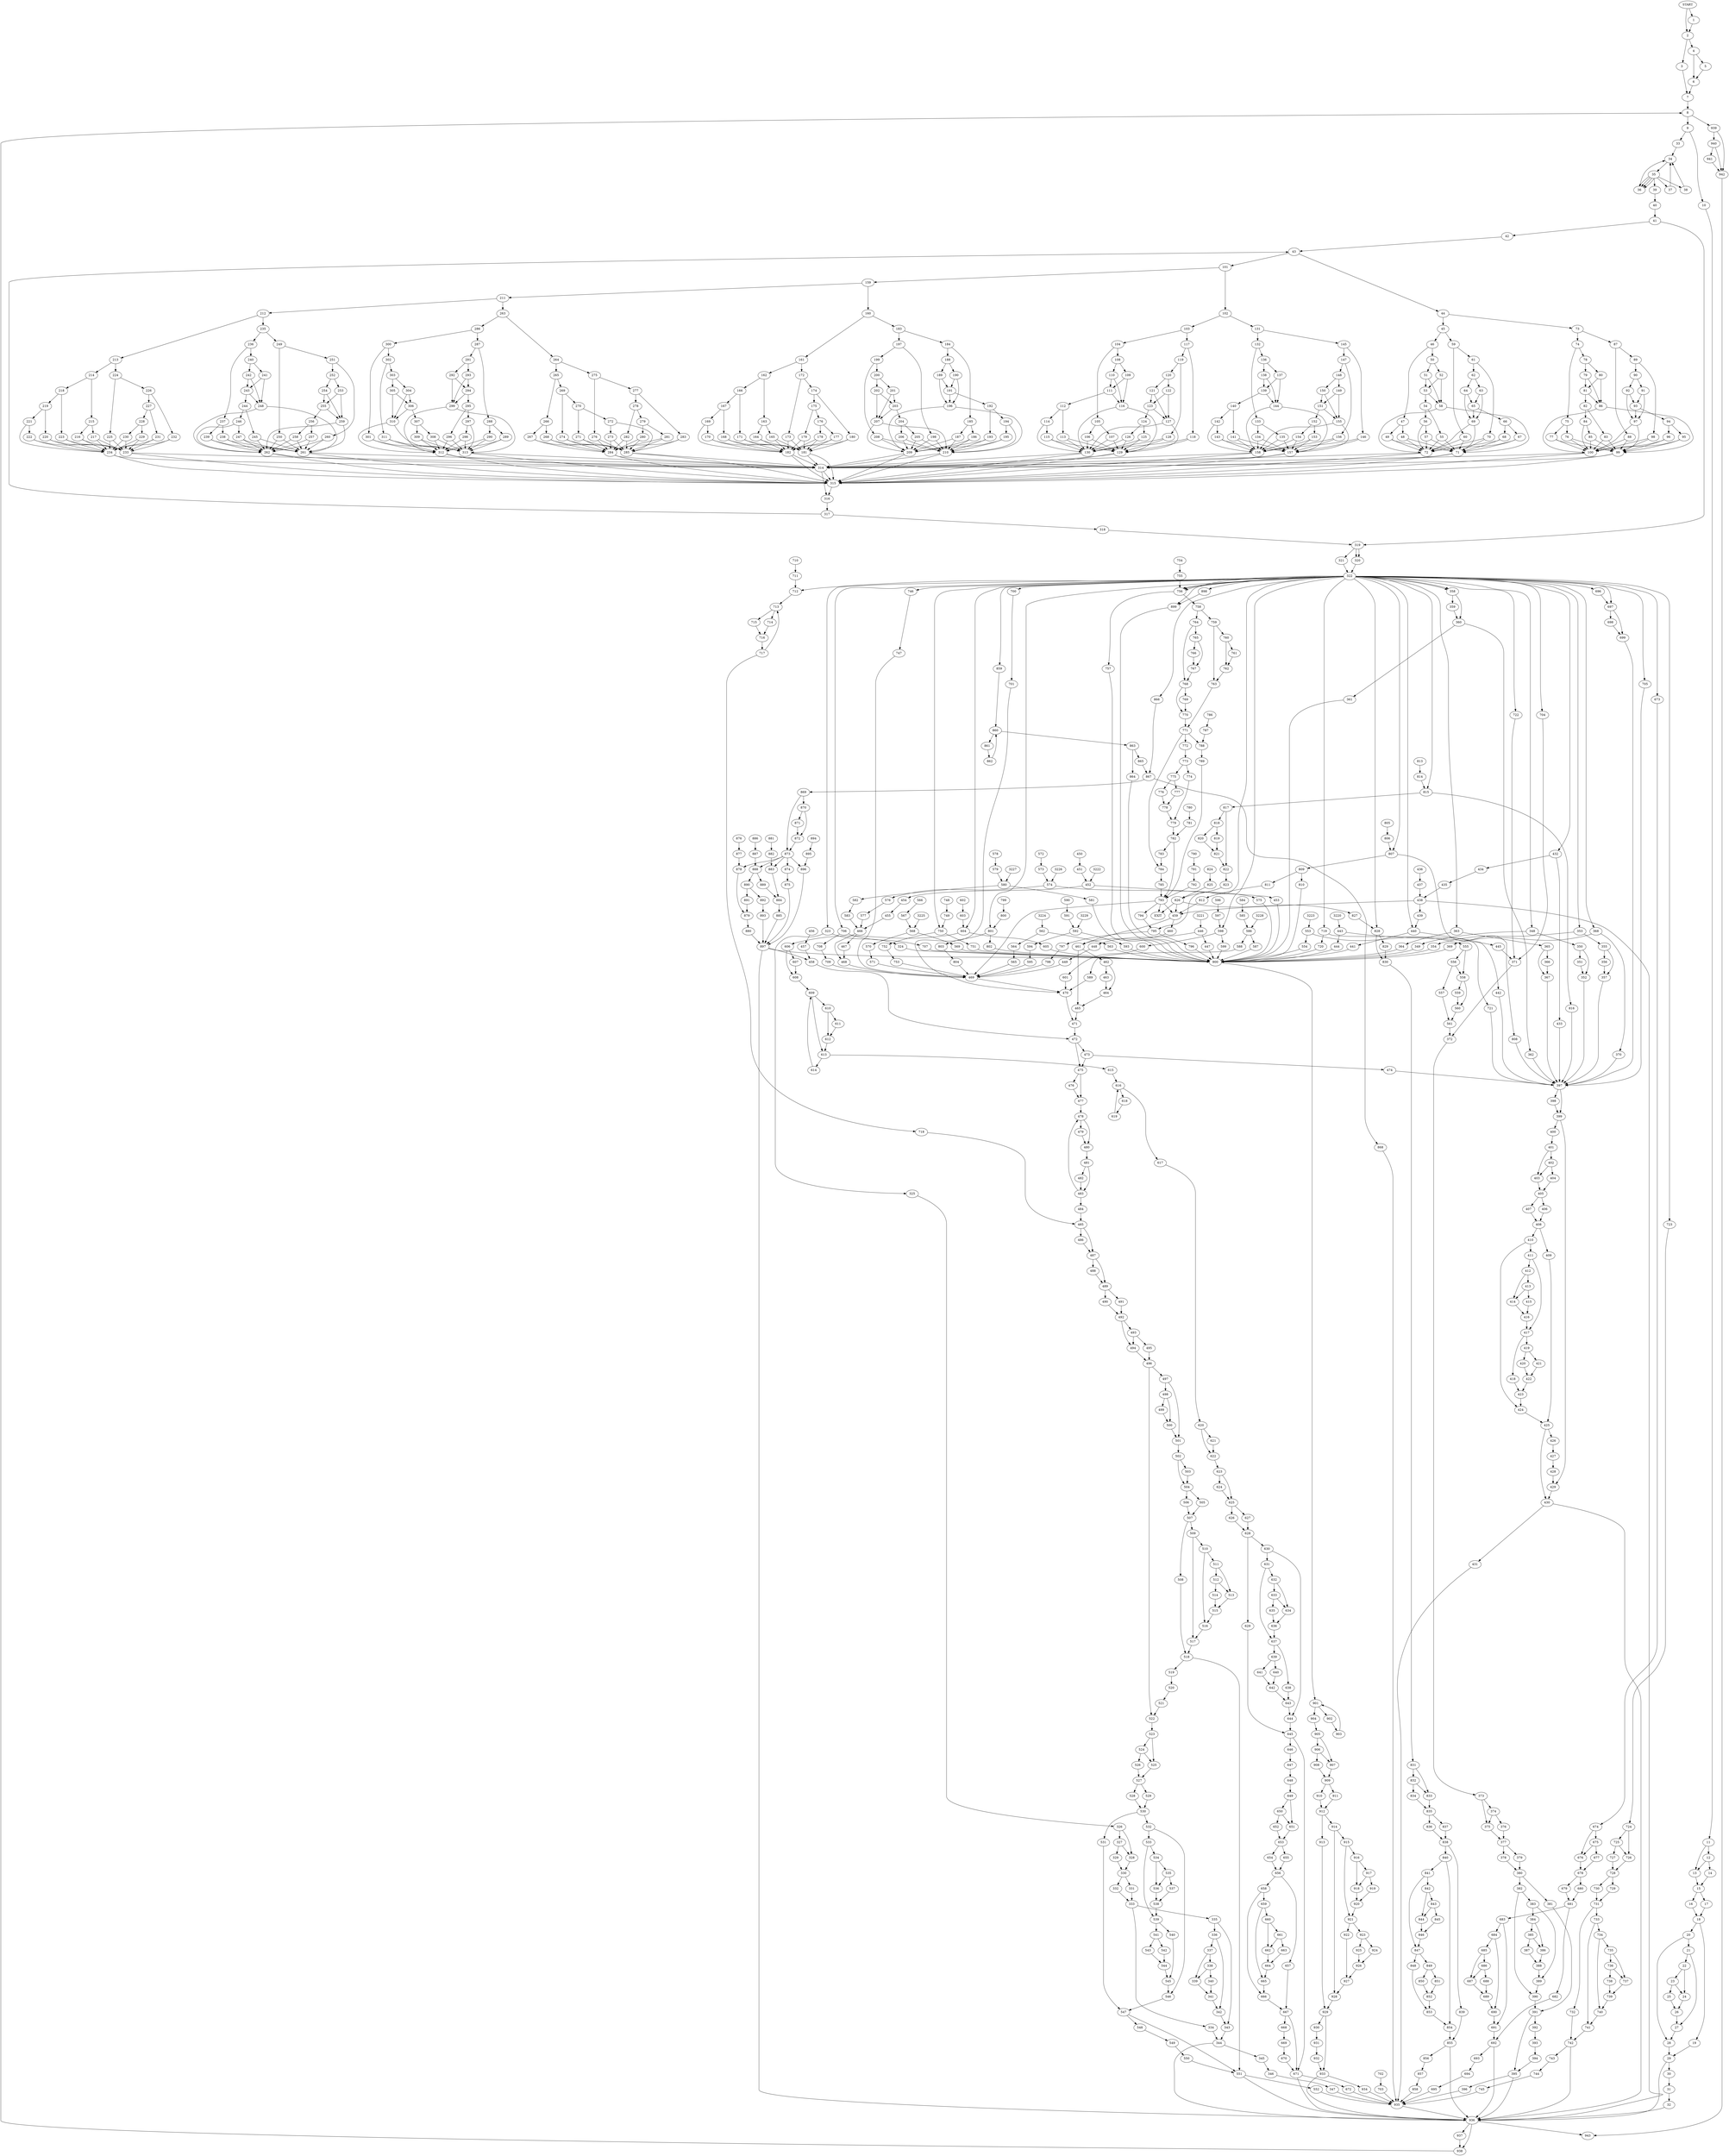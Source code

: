 digraph { 
0 [label="START"];
1;
2;
3;
4;
5;
6;
7;
8;
9;
10;
11;
12;
13;
14;
15;
16;
17;
18;
19;
20;
21;
22;
23;
24;
25;
26;
27;
28;
29;
30;
31;
32;
33;
34;
35;
36;
37;
38;
39;
40;
41;
42;
43;
44;
45;
46;
47;
48;
49;
50;
51;
52;
53;
54;
55;
56;
57;
58;
59;
60;
61;
62;
63;
64;
65;
66;
67;
68;
69;
70;
71;
72;
73;
74;
75;
76;
77;
78;
79;
80;
81;
82;
83;
84;
85;
86;
87;
88;
89;
90;
91;
92;
93;
94;
95;
96;
97;
98;
99;
100;
101;
102;
103;
104;
105;
106;
107;
108;
109;
110;
111;
112;
113;
114;
115;
116;
117;
118;
119;
120;
121;
122;
123;
124;
125;
126;
127;
128;
129;
130;
131;
132;
133;
134;
135;
136;
137;
138;
139;
140;
141;
142;
143;
144;
145;
146;
147;
148;
149;
150;
151;
152;
153;
154;
155;
156;
157;
158;
159;
160;
161;
162;
163;
164;
165;
166;
167;
168;
169;
170;
171;
172;
173;
174;
175;
176;
177;
178;
179;
180;
181;
182;
183;
184;
185;
186;
187;
188;
189;
190;
191;
192;
193;
194;
195;
196;
197;
198;
199;
200;
201;
202;
203;
204;
205;
206;
207;
208;
209;
210;
211;
212;
213;
214;
215;
216;
217;
218;
219;
220;
221;
222;
223;
224;
225;
226;
227;
228;
229;
230;
231;
232;
233;
234;
235;
236;
237;
238;
239;
240;
241;
242;
243;
244;
245;
246;
247;
248;
249;
250;
251;
252;
253;
254;
255;
256;
257;
258;
259;
260;
261;
262;
263;
264;
265;
266;
267;
268;
269;
270;
271;
272;
273;
274;
275;
276;
277;
278;
279;
280;
281;
282;
283;
284;
285;
286;
287;
288;
289;
290;
291;
292;
293;
294;
295;
296;
297;
298;
299;
300;
301;
302;
303;
304;
305;
306;
307;
308;
309;
310;
311;
312;
313;
314;
315;
316;
317;
318;
319;
320;
321;
322;
323;
324;
325;
326;
327;
328;
329;
330;
331;
332;
333;
334;
335;
336;
337;
338;
339;
340;
341;
342;
343;
344;
345;
346;
347;
348;
349;
350;
351;
352;
353;
354;
355;
356;
357;
358;
359;
360;
361;
362;
363;
364;
365;
366;
367;
368;
369;
370;
371;
372;
373;
374;
375;
376;
377;
378;
379;
380;
381;
382;
383;
384;
385;
386;
387;
388;
389;
390;
391;
392;
393;
394;
395;
396;
397;
398;
399;
400;
401;
402;
403;
404;
405;
406;
407;
408;
409;
410;
411;
412;
413;
414;
415;
416;
417;
418;
419;
420;
421;
422;
423;
424;
425;
426;
427;
428;
429;
430;
431;
432;
433;
434;
435;
436;
437;
438;
439;
440;
441;
442;
443;
444;
445;
446;
447;
448;
449;
450;
451;
452;
453;
454;
455;
456;
457;
458;
459;
460;
461;
462;
463;
464;
465;
466;
467;
468;
469;
470;
471;
472;
473;
474;
475;
476;
477;
478;
479;
480;
481;
482;
483;
484;
485;
486;
487;
488;
489;
490;
491;
492;
493;
494;
495;
496;
497;
498;
499;
500;
501;
502;
503;
504;
505;
506;
507;
508;
509;
510;
511;
512;
513;
514;
515;
516;
517;
518;
519;
520;
521;
522;
523;
524;
525;
526;
527;
528;
529;
530;
531;
532;
533;
534;
535;
536;
537;
538;
539;
540;
541;
542;
543;
544;
545;
546;
547;
548;
549;
550;
551;
552;
553;
554;
555;
556;
557;
558;
559;
560;
561;
562;
563;
564;
565;
566;
567;
568;
569;
570;
571;
572;
573;
574;
575;
576;
577;
578;
579;
580;
581;
582;
583;
584;
585;
586;
587;
588;
589;
590;
591;
592;
593;
594;
595;
596;
597;
598;
599;
600;
601;
602;
603;
604;
605;
606;
607;
608;
609;
610;
611;
612;
613;
614;
615;
616;
617;
618;
619;
620;
621;
622;
623;
624;
625;
626;
627;
628;
629;
630;
631;
632;
633;
634;
635;
636;
637;
638;
639;
640;
641;
642;
643;
644;
645;
646;
647;
648;
649;
650;
651;
652;
653;
654;
655;
656;
657;
658;
659;
660;
661;
662;
663;
664;
665;
666;
667;
668;
669;
670;
671;
672;
673;
674;
675;
676;
677;
678;
679;
680;
681;
682;
683;
684;
685;
686;
687;
688;
689;
690;
691;
692;
693;
694;
695;
696;
697;
698;
699;
700;
701;
702;
703;
704;
705;
706;
707;
708;
709;
710;
711;
712;
713;
714;
715;
716;
717;
718;
719;
720;
721;
722;
723;
724;
725;
726;
727;
728;
729;
730;
731;
732;
733;
734;
735;
736;
737;
738;
739;
740;
741;
742;
743;
744;
745;
746;
747;
748;
749;
750;
751;
752;
753;
754;
755;
756;
757;
758;
759;
760;
761;
762;
763;
764;
765;
766;
767;
768;
769;
770;
771;
772;
773;
774;
775;
776;
777;
778;
779;
780;
781;
782;
783;
784;
785;
786;
787;
788;
789;
790;
791;
792;
793;
794;
795;
796;
797;
798;
799;
800;
801;
802;
803;
804;
805;
806;
807;
808;
809;
810;
811;
812;
813;
814;
815;
816;
817;
818;
819;
820;
821;
822;
823;
824;
825;
826;
827;
828;
829;
830;
831;
832;
833;
834;
835;
836;
837;
838;
839;
840;
841;
842;
843;
844;
845;
846;
847;
848;
849;
850;
851;
852;
853;
854;
855;
856;
857;
858;
859;
860;
861;
862;
863;
864;
865;
866;
867;
868;
869;
870;
871;
872;
873;
874;
875;
876;
877;
878;
879;
880;
881;
882;
883;
884;
885;
886;
887;
888;
889;
890;
891;
892;
893;
894;
895;
896;
897;
898;
899;
900;
901;
902;
903;
904;
905;
906;
907;
908;
909;
910;
911;
912;
913;
914;
915;
916;
917;
918;
919;
920;
921;
922;
923;
924;
925;
926;
927;
928;
929;
930;
931;
932;
933;
934;
935;
936;
937;
938;
939;
940;
941;
942;
943;
944[label="EXIT"];
0 -> 2;
0 -> 1;
1 -> 2;
2 -> 3;
2 -> 4;
3 -> 7;
4 -> 5;
4 -> 6;
5 -> 6;
6 -> 7;
7 -> 8;
8 -> 9;
8 -> 939;
9 -> 10;
9 -> 33;
10 -> 11;
11 -> 13;
11 -> 12;
12 -> 13;
12 -> 14;
13 -> 15;
14 -> 15;
15 -> 16;
15 -> 17;
16 -> 18;
17 -> 18;
18 -> 19;
18 -> 20;
19 -> 29;
20 -> 21;
20 -> 28;
21 -> 22;
21 -> 27;
22 -> 24;
22 -> 23;
23 -> 24;
23 -> 25;
24 -> 26;
25 -> 26;
26 -> 27;
27 -> 28;
28 -> 29;
29 -> 936;
29 -> 30;
30 -> 31;
31 -> 32;
32 -> 936;
33 -> 34;
34 -> 35;
35 -> 39;
35 -> 36;
35:s2 -> 36;
35:s3 -> 36;
35:s4 -> 36;
35:s5 -> 37;
35:s6 -> 38;
36 -> 34;
37 -> 34;
38 -> 34;
39 -> 40;
40 -> 41;
41 -> 42;
41 -> 319;
42 -> 43;
43 -> 44;
43 -> 101;
44 -> 73;
44 -> 45;
45 -> 46;
45 -> 59;
46 -> 47;
46 -> 50;
47 -> 48;
47 -> 49;
48 -> 71;
48 -> 72;
49 -> 71;
49 -> 72;
50 -> 51;
50 -> 52;
51 -> 53;
51 -> 58;
52 -> 53;
52 -> 58;
53 -> 54;
53 -> 58;
54 -> 55;
54 -> 56;
55 -> 71;
55 -> 72;
56 -> 57;
56 -> 72;
57 -> 71;
57 -> 72;
58 -> 71;
58 -> 72;
59 -> 60;
59 -> 61;
60 -> 71;
60 -> 72;
61 -> 62;
61 -> 70;
62 -> 63;
62 -> 64;
63 -> 65;
63 -> 69;
64 -> 65;
64 -> 69;
65 -> 66;
65 -> 69;
66 -> 67;
66 -> 68;
67 -> 71;
67 -> 72;
68 -> 71;
68 -> 72;
69 -> 71;
69 -> 72;
70 -> 71;
70 -> 72;
71 -> 315;
71 -> 314;
72 -> 315;
72 -> 314;
73 -> 74;
73 -> 87;
74 -> 75;
74 -> 78;
75 -> 76;
75 -> 77;
76 -> 99;
76 -> 100;
77 -> 99;
77 -> 100;
78 -> 79;
78 -> 80;
79 -> 81;
79 -> 86;
80 -> 81;
80 -> 86;
81 -> 82;
81 -> 86;
82 -> 83;
82 -> 84;
83 -> 99;
83 -> 100;
84 -> 85;
84 -> 100;
85 -> 99;
85 -> 100;
86 -> 99;
86 -> 100;
87 -> 88;
87 -> 89;
88 -> 99;
88 -> 100;
89 -> 90;
89 -> 98;
90 -> 91;
90 -> 92;
91 -> 93;
91 -> 97;
92 -> 93;
92 -> 97;
93 -> 94;
93 -> 97;
94 -> 95;
94 -> 96;
95 -> 99;
95 -> 100;
96 -> 99;
96 -> 100;
97 -> 99;
97 -> 100;
98 -> 99;
98 -> 100;
99 -> 315;
99 -> 314;
100 -> 315;
100 -> 314;
101 -> 102;
101 -> 159;
102 -> 131;
102 -> 103;
103 -> 104;
103 -> 117;
104 -> 105;
104 -> 108;
105 -> 106;
105 -> 107;
106 -> 129;
106 -> 130;
107 -> 129;
107 -> 130;
108 -> 109;
108 -> 110;
109 -> 111;
109 -> 116;
110 -> 111;
110 -> 116;
111 -> 112;
111 -> 116;
112 -> 113;
112 -> 114;
113 -> 129;
113 -> 130;
114 -> 115;
114 -> 130;
115 -> 129;
115 -> 130;
116 -> 129;
116 -> 130;
117 -> 118;
117 -> 119;
118 -> 129;
118 -> 130;
119 -> 120;
119 -> 128;
120 -> 121;
120 -> 122;
121 -> 123;
121 -> 127;
122 -> 123;
122 -> 127;
123 -> 124;
123 -> 127;
124 -> 125;
124 -> 126;
125 -> 129;
125 -> 130;
126 -> 129;
126 -> 130;
127 -> 129;
127 -> 130;
128 -> 129;
128 -> 130;
129 -> 315;
129 -> 314;
130 -> 315;
130 -> 314;
131 -> 132;
131 -> 145;
132 -> 133;
132 -> 136;
133 -> 134;
133 -> 135;
134 -> 157;
134 -> 158;
135 -> 157;
135 -> 158;
136 -> 137;
136 -> 138;
137 -> 139;
137 -> 144;
138 -> 139;
138 -> 144;
139 -> 140;
139 -> 144;
140 -> 141;
140 -> 142;
141 -> 157;
141 -> 158;
142 -> 143;
142 -> 158;
143 -> 157;
143 -> 158;
144 -> 157;
144 -> 158;
145 -> 146;
145 -> 147;
146 -> 157;
146 -> 158;
147 -> 148;
147 -> 156;
148 -> 149;
148 -> 150;
149 -> 151;
149 -> 155;
150 -> 151;
150 -> 155;
151 -> 152;
151 -> 155;
152 -> 153;
152 -> 154;
153 -> 157;
153 -> 158;
154 -> 157;
154 -> 158;
155 -> 157;
155 -> 158;
156 -> 157;
156 -> 158;
157 -> 315;
157 -> 314;
158 -> 315;
158 -> 314;
159 -> 160;
159 -> 211;
160 -> 161;
160 -> 183;
161 -> 162;
161 -> 172;
162 -> 163;
162 -> 166;
163 -> 164;
163 -> 165;
164 -> 181;
164 -> 182;
165 -> 181;
165 -> 182;
166 -> 167;
166 -> 171;
167 -> 168;
167 -> 169;
168 -> 181;
168 -> 182;
169 -> 170;
169 -> 182;
170 -> 181;
170 -> 182;
171 -> 181;
171 -> 182;
172 -> 173;
172 -> 174;
173 -> 181;
173 -> 182;
174 -> 175;
174 -> 180;
175 -> 176;
175 -> 179;
176 -> 177;
176 -> 178;
177 -> 181;
177 -> 182;
178 -> 181;
178 -> 182;
179 -> 181;
179 -> 182;
180 -> 181;
180 -> 182;
181 -> 315;
181 -> 314;
182 -> 315;
182 -> 314;
183 -> 184;
183 -> 197;
184 -> 185;
184 -> 188;
185 -> 186;
185 -> 187;
186 -> 209;
186 -> 210;
187 -> 209;
187 -> 210;
188 -> 189;
188 -> 190;
189 -> 191;
189 -> 196;
190 -> 191;
190 -> 196;
191 -> 192;
191 -> 196;
192 -> 193;
192 -> 194;
193 -> 209;
193 -> 210;
194 -> 195;
194 -> 210;
195 -> 209;
195 -> 210;
196 -> 209;
196 -> 210;
197 -> 198;
197 -> 199;
198 -> 209;
198 -> 210;
199 -> 200;
199 -> 208;
200 -> 201;
200 -> 202;
201 -> 203;
201 -> 207;
202 -> 203;
202 -> 207;
203 -> 204;
203 -> 207;
204 -> 205;
204 -> 206;
205 -> 209;
205 -> 210;
206 -> 209;
206 -> 210;
207 -> 209;
207 -> 210;
208 -> 209;
208 -> 210;
209 -> 315;
209 -> 314;
210 -> 315;
210 -> 314;
211 -> 212;
211 -> 263;
212 -> 213;
212 -> 235;
213 -> 214;
213 -> 224;
214 -> 215;
214 -> 218;
215 -> 216;
215 -> 217;
216 -> 233;
216 -> 234;
217 -> 233;
217 -> 234;
218 -> 219;
218 -> 223;
219 -> 220;
219 -> 221;
220 -> 233;
220 -> 234;
221 -> 222;
221 -> 234;
222 -> 233;
222 -> 234;
223 -> 233;
223 -> 234;
224 -> 225;
224 -> 226;
225 -> 233;
225 -> 234;
226 -> 227;
226 -> 232;
227 -> 228;
227 -> 231;
228 -> 229;
228 -> 230;
229 -> 233;
229 -> 234;
230 -> 233;
230 -> 234;
231 -> 233;
231 -> 234;
232 -> 233;
232 -> 234;
233 -> 315;
233 -> 314;
234 -> 315;
234 -> 314;
235 -> 236;
235 -> 249;
236 -> 237;
236 -> 240;
237 -> 238;
237 -> 239;
238 -> 261;
238 -> 262;
239 -> 261;
239 -> 262;
240 -> 241;
240 -> 242;
241 -> 243;
241 -> 248;
242 -> 243;
242 -> 248;
243 -> 244;
243 -> 248;
244 -> 245;
244 -> 246;
245 -> 261;
245 -> 262;
246 -> 247;
246 -> 262;
247 -> 261;
247 -> 262;
248 -> 261;
248 -> 262;
249 -> 250;
249 -> 251;
250 -> 261;
250 -> 262;
251 -> 252;
251 -> 260;
252 -> 253;
252 -> 254;
253 -> 255;
253 -> 259;
254 -> 255;
254 -> 259;
255 -> 256;
255 -> 259;
256 -> 257;
256 -> 258;
257 -> 261;
257 -> 262;
258 -> 261;
258 -> 262;
259 -> 261;
259 -> 262;
260 -> 261;
260 -> 262;
261 -> 315;
261 -> 314;
262 -> 315;
262 -> 314;
263 -> 264;
263 -> 286;
264 -> 265;
264 -> 275;
265 -> 266;
265 -> 269;
266 -> 267;
266 -> 268;
267 -> 284;
267 -> 285;
268 -> 284;
268 -> 285;
269 -> 270;
269 -> 274;
270 -> 271;
270 -> 272;
271 -> 284;
271 -> 285;
272 -> 273;
272 -> 285;
273 -> 284;
273 -> 285;
274 -> 284;
274 -> 285;
275 -> 276;
275 -> 277;
276 -> 284;
276 -> 285;
277 -> 278;
277 -> 283;
278 -> 279;
278 -> 282;
279 -> 280;
279 -> 281;
280 -> 284;
280 -> 285;
281 -> 284;
281 -> 285;
282 -> 284;
282 -> 285;
283 -> 284;
283 -> 285;
284 -> 315;
284 -> 314;
285 -> 315;
285 -> 314;
286 -> 287;
286 -> 300;
287 -> 288;
287 -> 291;
288 -> 289;
288 -> 290;
289 -> 312;
289 -> 313;
290 -> 312;
290 -> 313;
291 -> 292;
291 -> 293;
292 -> 294;
292 -> 299;
293 -> 294;
293 -> 299;
294 -> 295;
294 -> 299;
295 -> 296;
295 -> 297;
296 -> 312;
296 -> 313;
297 -> 298;
297 -> 313;
298 -> 312;
298 -> 313;
299 -> 312;
299 -> 313;
300 -> 301;
300 -> 302;
301 -> 312;
301 -> 313;
302 -> 303;
302 -> 311;
303 -> 304;
303 -> 305;
304 -> 306;
304 -> 310;
305 -> 306;
305 -> 310;
306 -> 307;
306 -> 310;
307 -> 308;
307 -> 309;
308 -> 312;
308 -> 313;
309 -> 312;
309 -> 313;
310 -> 312;
310 -> 313;
311 -> 312;
311 -> 313;
312 -> 315;
312 -> 314;
313 -> 315;
313 -> 314;
314 -> 315;
314 -> 316;
315 -> 316;
316 -> 317;
317 -> 43;
317 -> 318;
318 -> 319;
319 -> 321;
319 -> 320;
319:s2 -> 320;
320 -> 322;
321 -> 322;
322 -> 899;
322 -> 323;
322:s2 -> 348;
322:s3 -> 353;
322:s4 -> 358;
322:s5 -> 358;
322:s6 -> 363;
322:s7 -> 368;
322:s8 -> 432;
322:s9 -> 440;
3220 -> 443;
3221 -> 446;
3222 -> 452;
3223 -> 553;
3224 -> 562;
3225 -> 568;
3226 -> 574;
3227 -> 580;
3228 -> 586;
3229 -> 592;
322:s20 -> 598;
322:s21 -> 604;
322:s22 -> 673;
322:s23 -> 696;
322:s24 -> 697;
322:s25 -> 700;
322:s26 -> 704;
322:s27 -> 705;
322:s28 -> 706;
322:s29 -> 712;
322:s30 -> 719;
322:s31 -> 722;
322:s32 -> 723;
322:s33 -> 746;
322:s34 -> 750;
322:s35 -> 756;
322:s36 -> 756;
322:s37 -> 756;
322:s38 -> 795;
322:s39 -> 801;
322:s40 -> 807;
322:s41 -> 815;
322:s42 -> 828;
322:s43 -> 859;
322:s44 -> 866;
322:s45 -> 898;
323 -> 324;
323 -> 325;
324 -> 900;
325 -> 326;
326 -> 328;
326 -> 327;
327 -> 328;
327 -> 329;
328 -> 330;
329 -> 330;
330 -> 331;
330 -> 332;
331 -> 333;
332 -> 333;
333 -> 334;
333 -> 335;
334 -> 344;
335 -> 336;
335 -> 343;
336 -> 337;
336 -> 342;
337 -> 339;
337 -> 338;
338 -> 339;
338 -> 340;
339 -> 341;
340 -> 341;
341 -> 342;
342 -> 343;
343 -> 344;
344 -> 936;
344 -> 345;
345 -> 346;
346 -> 347;
347 -> 935;
348 -> 349;
348 -> 350;
349 -> 900;
350 -> 351;
350 -> 352;
351 -> 352;
352 -> 397;
353 -> 354;
353 -> 355;
354 -> 900;
355 -> 356;
355 -> 357;
356 -> 357;
357 -> 397;
358 -> 359;
358 -> 360;
359 -> 360;
360 -> 361;
360 -> 362;
361 -> 900;
362 -> 397;
363 -> 364;
363 -> 365;
364 -> 900;
365 -> 366;
365 -> 367;
366 -> 367;
367 -> 397;
368 -> 369;
368 -> 370;
369 -> 900;
370 -> 397;
371 -> 372;
372 -> 373;
373 -> 375;
373 -> 374;
374 -> 375;
374 -> 376;
375 -> 377;
376 -> 377;
377 -> 378;
377 -> 379;
378 -> 380;
379 -> 380;
380 -> 381;
380 -> 382;
381 -> 391;
382 -> 383;
382 -> 390;
383 -> 384;
383 -> 389;
384 -> 386;
384 -> 385;
385 -> 386;
385 -> 387;
386 -> 388;
387 -> 388;
388 -> 389;
389 -> 390;
390 -> 391;
391 -> 395;
391 -> 392;
392 -> 393;
393 -> 394;
394 -> 395;
395 -> 936;
395 -> 396;
396 -> 935;
397 -> 398;
397 -> 399;
398 -> 399;
399 -> 400;
399 -> 429;
400 -> 401;
401 -> 403;
401 -> 402;
402 -> 403;
402 -> 404;
403 -> 405;
404 -> 405;
405 -> 406;
405 -> 407;
406 -> 408;
407 -> 408;
408 -> 409;
408 -> 410;
409 -> 425;
410 -> 411;
410 -> 424;
411 -> 412;
411 -> 417;
412 -> 414;
412 -> 413;
413 -> 414;
413 -> 415;
414 -> 416;
415 -> 416;
416 -> 417;
417 -> 418;
417 -> 419;
418 -> 423;
419 -> 420;
419 -> 421;
420 -> 422;
421 -> 422;
422 -> 423;
423 -> 424;
424 -> 425;
425 -> 430;
425 -> 426;
426 -> 427;
427 -> 428;
428 -> 429;
429 -> 430;
430 -> 936;
430 -> 431;
431 -> 935;
432 -> 433;
432 -> 434;
433 -> 397;
434 -> 435;
435 -> 438;
436 -> 437;
437 -> 438;
438 -> 936;
438 -> 439;
438:s2 -> 459;
439 -> 440;
440 -> 441;
440 -> 442;
441 -> 900;
442 -> 397;
443 -> 444;
443 -> 445;
444 -> 900;
445 -> 371;
446 -> 447;
446 -> 448;
447 -> 900;
448 -> 449;
449 -> 469;
450 -> 451;
451 -> 452;
452 -> 453;
452 -> 454;
453 -> 900;
454 -> 455;
455 -> 466;
456 -> 457;
457 -> 458;
458 -> 472;
459 -> 460;
459 -> 461;
460 -> 461;
461 -> 462;
461 -> 465;
462 -> 464;
462 -> 463;
463 -> 464;
464 -> 465;
465 -> 471;
466 -> 467;
466 -> 468;
467 -> 468;
468 -> 469;
469 -> 470;
470 -> 471;
471 -> 472;
472 -> 473;
472 -> 475;
473 -> 475;
473 -> 474;
474 -> 397;
475 -> 476;
475 -> 477;
476 -> 477;
477 -> 478;
478 -> 479;
478 -> 480;
479 -> 480;
480 -> 481;
481 -> 483;
481 -> 482;
482 -> 483;
483 -> 478;
483 -> 484;
484 -> 485;
485 -> 486;
485 -> 487;
486 -> 487;
487 -> 488;
487 -> 489;
488 -> 489;
489 -> 490;
489 -> 491;
490 -> 492;
491 -> 492;
492 -> 494;
492 -> 493;
493 -> 494;
493 -> 495;
494 -> 496;
495 -> 496;
496 -> 497;
496 -> 522;
497 -> 498;
497 -> 501;
498 -> 499;
498 -> 500;
499 -> 500;
500 -> 501;
501 -> 502;
502 -> 504;
502 -> 503;
503 -> 504;
504 -> 505;
504 -> 506;
505 -> 507;
506 -> 507;
507 -> 508;
507 -> 509;
508 -> 518;
509 -> 510;
509 -> 517;
510 -> 511;
510 -> 516;
511 -> 513;
511 -> 512;
512 -> 513;
512 -> 514;
513 -> 515;
514 -> 515;
515 -> 516;
516 -> 517;
517 -> 518;
518 -> 551;
518 -> 519;
519 -> 520;
520 -> 521;
521 -> 522;
522 -> 523;
523 -> 525;
523 -> 524;
524 -> 525;
524 -> 526;
525 -> 527;
526 -> 527;
527 -> 528;
527 -> 529;
528 -> 530;
529 -> 530;
530 -> 531;
530 -> 532;
531 -> 547;
532 -> 533;
532 -> 546;
533 -> 534;
533 -> 539;
534 -> 536;
534 -> 535;
535 -> 536;
535 -> 537;
536 -> 538;
537 -> 538;
538 -> 539;
539 -> 540;
539 -> 541;
540 -> 545;
541 -> 542;
541 -> 543;
542 -> 544;
543 -> 544;
544 -> 545;
545 -> 546;
546 -> 547;
547 -> 551;
547 -> 548;
548 -> 549;
549 -> 550;
550 -> 551;
551 -> 936;
551 -> 552;
552 -> 935;
553 -> 554;
553 -> 555;
554 -> 900;
555 -> 556;
555 -> 558;
556 -> 557;
556 -> 558;
557 -> 561;
558 -> 559;
558 -> 560;
559 -> 560;
560 -> 561;
561 -> 372;
562 -> 563;
562 -> 564;
563 -> 900;
564 -> 565;
565 -> 469;
566 -> 567;
567 -> 568;
568 -> 569;
568 -> 570;
569 -> 900;
570 -> 571;
571 -> 469;
572 -> 573;
573 -> 574;
574 -> 575;
574 -> 576;
575 -> 900;
576 -> 577;
577 -> 466;
578 -> 579;
579 -> 580;
580 -> 581;
580 -> 582;
581 -> 900;
582 -> 583;
583 -> 466;
584 -> 585;
585 -> 586;
586 -> 587;
586 -> 588;
587 -> 900;
588 -> 589;
589 -> 470;
590 -> 591;
591 -> 592;
592 -> 593;
592 -> 594;
593 -> 900;
594 -> 595;
595 -> 469;
596 -> 597;
597 -> 598;
598 -> 599;
598 -> 600;
599 -> 900;
600 -> 601;
601 -> 470;
602 -> 603;
603 -> 604;
604 -> 605;
604 -> 606;
605 -> 900;
606 -> 607;
606 -> 608;
607 -> 608;
608 -> 609;
609 -> 613;
609 -> 610;
610 -> 611;
610 -> 612;
611 -> 612;
612 -> 613;
613 -> 614;
613 -> 615;
614 -> 609;
615 -> 616;
616 -> 618;
616 -> 617;
617 -> 620;
618 -> 619;
619 -> 616;
620 -> 622;
620 -> 621;
621 -> 622;
622 -> 623;
623 -> 625;
623 -> 624;
624 -> 625;
625 -> 626;
625 -> 627;
626 -> 628;
627 -> 628;
628 -> 629;
628 -> 630;
629 -> 645;
630 -> 631;
630 -> 644;
631 -> 632;
631 -> 637;
632 -> 634;
632 -> 633;
633 -> 634;
633 -> 635;
634 -> 636;
635 -> 636;
636 -> 637;
637 -> 638;
637 -> 639;
638 -> 643;
639 -> 640;
639 -> 641;
640 -> 642;
641 -> 642;
642 -> 643;
643 -> 644;
644 -> 645;
645 -> 671;
645 -> 646;
646 -> 647;
647 -> 648;
648 -> 649;
649 -> 651;
649 -> 650;
650 -> 651;
650 -> 652;
651 -> 653;
652 -> 653;
653 -> 654;
653 -> 655;
654 -> 656;
655 -> 656;
656 -> 657;
656 -> 658;
657 -> 667;
658 -> 659;
658 -> 666;
659 -> 660;
659 -> 665;
660 -> 662;
660 -> 661;
661 -> 662;
661 -> 663;
662 -> 664;
663 -> 664;
664 -> 665;
665 -> 666;
666 -> 667;
667 -> 671;
667 -> 668;
668 -> 669;
669 -> 670;
670 -> 671;
671 -> 936;
671 -> 672;
672 -> 935;
673 -> 674;
674 -> 676;
674 -> 675;
675 -> 676;
675 -> 677;
676 -> 678;
677 -> 678;
678 -> 679;
678 -> 680;
679 -> 681;
680 -> 681;
681 -> 682;
681 -> 683;
682 -> 692;
683 -> 684;
683 -> 691;
684 -> 685;
684 -> 690;
685 -> 687;
685 -> 686;
686 -> 687;
686 -> 688;
687 -> 689;
688 -> 689;
689 -> 690;
690 -> 691;
691 -> 692;
692 -> 936;
692 -> 693;
693 -> 694;
694 -> 695;
695 -> 935;
696 -> 697;
697 -> 698;
697 -> 699;
698 -> 699;
699 -> 397;
700 -> 701;
701 -> 470;
702 -> 703;
703 -> 935;
704 -> 371;
705 -> 397;
706 -> 707;
706 -> 708;
707 -> 900;
708 -> 709;
709 -> 469;
710 -> 711;
711 -> 712;
712 -> 713;
713 -> 714;
713 -> 715;
714 -> 716;
715 -> 716;
716 -> 717;
717 -> 713;
717 -> 718;
718 -> 485;
719 -> 720;
719 -> 721;
720 -> 900;
721 -> 397;
722 -> 371;
723 -> 724;
724 -> 726;
724 -> 725;
725 -> 726;
725 -> 727;
726 -> 728;
727 -> 728;
728 -> 729;
728 -> 730;
729 -> 731;
730 -> 731;
731 -> 732;
731 -> 733;
732 -> 742;
733 -> 734;
733 -> 741;
734 -> 735;
734 -> 740;
735 -> 737;
735 -> 736;
736 -> 737;
736 -> 738;
737 -> 739;
738 -> 739;
739 -> 740;
740 -> 741;
741 -> 742;
742 -> 936;
742 -> 743;
743 -> 744;
744 -> 745;
745 -> 935;
746 -> 747;
747 -> 469;
748 -> 749;
749 -> 750;
750 -> 751;
750 -> 752;
751 -> 900;
752 -> 753;
753 -> 469;
754 -> 755;
755 -> 756;
756 -> 757;
756 -> 758;
757 -> 900;
758 -> 759;
758 -> 764;
759 -> 760;
759 -> 763;
760 -> 762;
760 -> 761;
761 -> 762;
762 -> 763;
763 -> 771;
764 -> 765;
764 -> 768;
765 -> 767;
765 -> 766;
766 -> 767;
767 -> 768;
768 -> 769;
768 -> 770;
769 -> 770;
770 -> 771;
771 -> 788;
771 -> 772;
771:s2 -> 784;
772 -> 773;
773 -> 774;
773 -> 775;
774 -> 779;
775 -> 776;
775 -> 777;
776 -> 778;
777 -> 778;
778 -> 779;
779 -> 782;
780 -> 781;
781 -> 782;
782 -> 793;
782 -> 783;
783 -> 784;
784 -> 785;
785 -> 793;
786 -> 787;
787 -> 788;
788 -> 789;
789 -> 793;
790 -> 791;
791 -> 792;
792 -> 793;
793 -> 944;
793 -> 794;
793:s2 -> 459;
793:s3 -> 469;
794 -> 795;
795 -> 796;
795 -> 797;
796 -> 900;
797 -> 798;
798 -> 469;
799 -> 800;
800 -> 801;
801 -> 802;
801 -> 803;
802 -> 900;
803 -> 804;
804 -> 469;
805 -> 806;
806 -> 807;
807 -> 808;
807 -> 809;
808 -> 397;
809 -> 810;
809 -> 811;
810 -> 900;
811 -> 812;
812 -> 459;
813 -> 814;
814 -> 815;
815 -> 816;
815 -> 817;
816 -> 397;
817 -> 818;
817 -> 822;
818 -> 819;
818 -> 820;
819 -> 821;
820 -> 821;
821 -> 822;
822 -> 823;
823 -> 826;
824 -> 825;
825 -> 826;
826 -> 944;
826 -> 827;
826:s2 -> 459;
827 -> 828;
828 -> 829;
828 -> 830;
829 -> 830;
830 -> 831;
831 -> 833;
831 -> 832;
832 -> 833;
832 -> 834;
833 -> 835;
834 -> 835;
835 -> 836;
835 -> 837;
836 -> 838;
837 -> 838;
838 -> 839;
838 -> 840;
839 -> 855;
840 -> 841;
840 -> 854;
841 -> 842;
841 -> 847;
842 -> 844;
842 -> 843;
843 -> 844;
843 -> 845;
844 -> 846;
845 -> 846;
846 -> 847;
847 -> 848;
847 -> 849;
848 -> 853;
849 -> 850;
849 -> 851;
850 -> 852;
851 -> 852;
852 -> 853;
853 -> 854;
854 -> 855;
855 -> 936;
855 -> 856;
856 -> 857;
857 -> 858;
858 -> 935;
859 -> 860;
860 -> 861;
860 -> 863;
861 -> 862;
862 -> 860;
863 -> 864;
863 -> 865;
864 -> 900;
865 -> 867;
866 -> 867;
867 -> 868;
867 -> 869;
868 -> 935;
869 -> 873;
869 -> 870;
870 -> 871;
870 -> 872;
871 -> 872;
872 -> 873;
873 -> 896;
873 -> 874;
873:s2 -> 878;
873:s3 -> 883;
873:s4 -> 888;
874 -> 875;
875 -> 897;
876 -> 877;
877 -> 878;
878 -> 879;
879 -> 880;
880 -> 897;
881 -> 882;
882 -> 883;
883 -> 884;
884 -> 885;
885 -> 897;
886 -> 887;
887 -> 888;
888 -> 889;
888 -> 890;
889 -> 884;
890 -> 891;
890 -> 892;
891 -> 879;
892 -> 893;
893 -> 897;
894 -> 895;
895 -> 896;
896 -> 897;
897 -> 936;
897 -> 458;
897:s2 -> 900;
898 -> 899;
899 -> 900;
900 -> 901;
901 -> 902;
901 -> 904;
902 -> 903;
903 -> 901;
904 -> 905;
905 -> 907;
905 -> 906;
906 -> 907;
906 -> 908;
907 -> 909;
908 -> 909;
909 -> 910;
909 -> 911;
910 -> 912;
911 -> 912;
912 -> 913;
912 -> 914;
913 -> 929;
914 -> 915;
914 -> 928;
915 -> 916;
915 -> 921;
916 -> 918;
916 -> 917;
917 -> 918;
917 -> 919;
918 -> 920;
919 -> 920;
920 -> 921;
921 -> 922;
921 -> 923;
922 -> 927;
923 -> 924;
923 -> 925;
924 -> 926;
925 -> 926;
926 -> 927;
927 -> 928;
928 -> 929;
929 -> 933;
929 -> 930;
930 -> 931;
931 -> 932;
932 -> 933;
933 -> 936;
933 -> 934;
934 -> 935;
935 -> 936;
936 -> 943;
936 -> 937;
936:s2 -> 938;
937 -> 938;
938 -> 8;
939 -> 940;
939 -> 942;
940 -> 941;
940 -> 942;
941 -> 942;
942 -> 943;
}